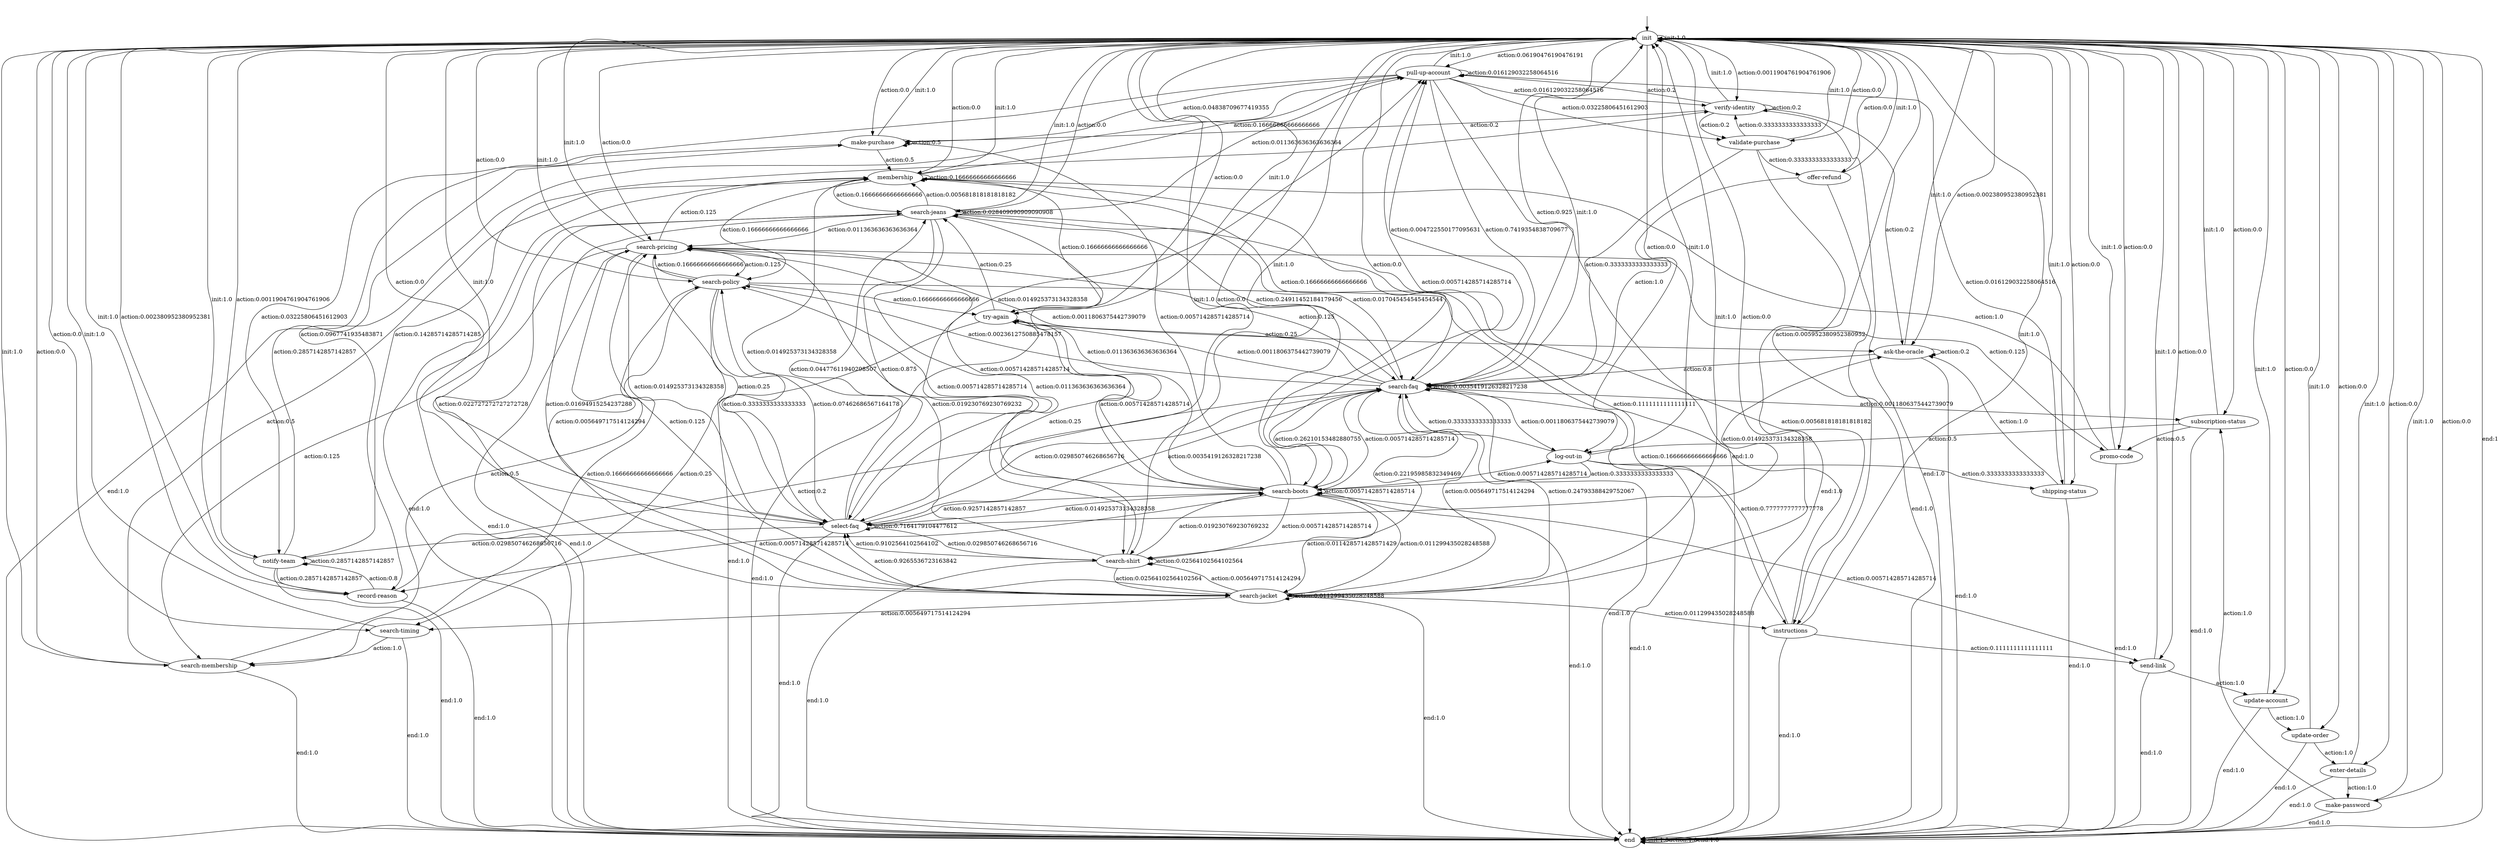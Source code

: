 digraph learned_mdp {
s0 [label="init"];
s1 [label="pull-up-account"];
s2 [label="enter-details"];
s3 [label="verify-identity"];
s4 [label="make-password"];
s5 [label="search-timing"];
s6 [label="search-policy"];
s7 [label="validate-purchase"];
s8 [label="search-faq"];
s9 [label="membership"];
s10 [label="search-boots"];
s11 [label="try-again"];
s12 [label="ask-the-oracle"];
s13 [label="update-order"];
s14 [label="promo-code"];
s15 [label="update-account"];
s16 [label="search-membership"];
s17 [label="make-purchase"];
s18 [label="offer-refund"];
s19 [label="notify-team"];
s20 [label="record-reason"];
s21 [label="search-jeans"];
s22 [label="shipping-status"];
s23 [label="search-shirt"];
s24 [label="instructions"];
s25 [label="search-jacket"];
s26 [label="log-out-in"];
s27 [label="select-faq"];
s28 [label="subscription-status"];
s29 [label="send-link"];
s30 [label="search-pricing"];
s31 [label="end"];
s0 -> s0  [label="init:1.0"];
s0 -> s1  [label="action:0.06190476190476191"];
s0 -> s2  [label="action:0.0"];
s0 -> s3  [label="action:0.0011904761904761906"];
s0 -> s4  [label="action:0.0"];
s0 -> s5  [label="action:0.0"];
s0 -> s6  [label="action:0.0"];
s0 -> s7  [label="action:0.0"];
s0 -> s8  [label="action:0.925"];
s0 -> s9  [label="action:0.0"];
s0 -> s10  [label="action:0.0"];
s0 -> s11  [label="action:0.0"];
s0 -> s12  [label="action:0.002380952380952381"];
s0 -> s13  [label="action:0.0"];
s0 -> s14  [label="action:0.0"];
s0 -> s15  [label="action:0.0"];
s0 -> s16  [label="action:0.0"];
s0 -> s17  [label="action:0.0"];
s0 -> s18  [label="action:0.0"];
s0 -> s19  [label="action:0.0011904761904761906"];
s0 -> s20  [label="action:0.002380952380952381"];
s0 -> s21  [label="action:0.0"];
s0 -> s22  [label="action:0.0"];
s0 -> s23  [label="action:0.0"];
s0 -> s24  [label="action:0.005952380952380952"];
s0 -> s25  [label="action:0.0"];
s0 -> s26  [label="action:0.0"];
s0 -> s27  [label="action:0.0"];
s0 -> s28  [label="action:0.0"];
s0 -> s29  [label="action:0.0"];
s0 -> s30  [label="action:0.0"];
s0 -> s31  [label="end:1"];
s1 -> s0  [label="init:1.0"];
s1 -> s1  [label="action:0.016129032258064516"];
s1 -> s3  [label="action:0.016129032258064516"];
s1 -> s7  [label="action:0.03225806451612903"];
s1 -> s8  [label="action:0.7419354838709677"];
s1 -> s17  [label="action:0.04838709677419355"];
s1 -> s19  [label="action:0.03225806451612903"];
s1 -> s20  [label="action:0.0967741935483871"];
s1 -> s22  [label="action:0.016129032258064516"];
s1 -> s31 [label="end:1.0"];
s2 -> s0  [label="init:1.0"];
s2 -> s4  [label="action:1.0"];
s2 -> s31 [label="end:1.0"];
s3 -> s0  [label="init:1.0"];
s3 -> s1  [label="action:0.2"];
s3 -> s3  [label="action:0.2"];
s3 -> s7  [label="action:0.2"];
s3 -> s12  [label="action:0.2"];
s3 -> s17  [label="action:0.2"];
s3 -> s31 [label="end:1.0"];
s4 -> s0  [label="init:1.0"];
s4 -> s28  [label="action:1.0"];
s4 -> s31 [label="end:1.0"];
s5 -> s0  [label="init:1.0"];
s5 -> s16  [label="action:1.0"];
s5 -> s31 [label="end:1.0"];
s6 -> s0  [label="init:1.0"];
s6 -> s11  [label="action:0.16666666666666666"];
s6 -> s16  [label="action:0.16666666666666666"];
s6 -> s24  [label="action:0.16666666666666666"];
s6 -> s27  [label="action:0.3333333333333333"];
s6 -> s30  [label="action:0.16666666666666666"];
s6 -> s31 [label="end:1.0"];
s7 -> s0  [label="init:1.0"];
s7 -> s3  [label="action:0.3333333333333333"];
s7 -> s8  [label="action:0.3333333333333333"];
s7 -> s18  [label="action:0.3333333333333333"];
s7 -> s31 [label="end:1.0"];
s8 -> s0  [label="init:1.0"];
s8 -> s1  [label="action:0.004722550177095631"];
s8 -> s6  [label="action:0.0023612750885478157"];
s8 -> s8  [label="action:0.0035419126328217238"];
s8 -> s10  [label="action:0.26210153482880755"];
s8 -> s11  [label="action:0.0011806375442739079"];
s8 -> s21  [label="action:0.24911452184179456"];
s8 -> s23  [label="action:0.22195985832349469"];
s8 -> s25  [label="action:0.24793388429752067"];
s8 -> s26  [label="action:0.0011806375442739079"];
s8 -> s27  [label="action:0.0035419126328217238"];
s8 -> s28  [label="action:0.0011806375442739079"];
s8 -> s30  [label="action:0.0011806375442739079"];
s8 -> s31 [label="end:1.0"];
s9 -> s0  [label="init:1.0"];
s9 -> s1  [label="action:0.16666666666666666"];
s9 -> s6  [label="action:0.16666666666666666"];
s9 -> s8  [label="action:0.16666666666666666"];
s9 -> s9  [label="action:0.16666666666666666"];
s9 -> s11  [label="action:0.16666666666666666"];
s9 -> s21  [label="action:0.16666666666666666"];
s9 -> s31 [label="end:1.0"];
s10 -> s0  [label="init:1.0"];
s10 -> s1  [label="action:0.005714285714285714"];
s10 -> s6  [label="action:0.005714285714285714"];
s10 -> s8  [label="action:0.005714285714285714"];
s10 -> s10  [label="action:0.005714285714285714"];
s10 -> s11  [label="action:0.005714285714285714"];
s10 -> s17  [label="action:0.005714285714285714"];
s10 -> s20  [label="action:0.005714285714285714"];
s10 -> s23  [label="action:0.005714285714285714"];
s10 -> s25  [label="action:0.011428571428571429"];
s10 -> s26  [label="action:0.005714285714285714"];
s10 -> s27  [label="action:0.9257142857142857"];
s10 -> s29  [label="action:0.005714285714285714"];
s10 -> s30  [label="action:0.005714285714285714"];
s10 -> s31 [label="end:1.0"];
s11 -> s0  [label="init:1.0"];
s11 -> s5  [label="action:0.25"];
s11 -> s12  [label="action:0.25"];
s11 -> s21  [label="action:0.25"];
s11 -> s27  [label="action:0.25"];
s11 -> s31 [label="end:1.0"];
s12 -> s0  [label="init:1.0"];
s12 -> s8  [label="action:0.8"];
s12 -> s12  [label="action:0.2"];
s12 -> s31 [label="end:1.0"];
s13 -> s0  [label="init:1.0"];
s13 -> s2  [label="action:1.0"];
s13 -> s31 [label="end:1.0"];
s14 -> s0  [label="init:1.0"];
s14 -> s9  [label="action:1.0"];
s14 -> s31 [label="end:1.0"];
s15 -> s0  [label="init:1.0"];
s15 -> s13  [label="action:1.0"];
s15 -> s31 [label="end:1.0"];
s16 -> s0  [label="init:1.0"];
s16 -> s6  [label="action:0.5"];
s16 -> s9  [label="action:0.5"];
s16 -> s31 [label="end:1.0"];
s17 -> s0  [label="init:1.0"];
s17 -> s9  [label="action:0.5"];
s17 -> s17  [label="action:0.5"];
s17 -> s31 [label="end:1.0"];
s18 -> s0  [label="init:1.0"];
s18 -> s8  [label="action:1.0"];
s18 -> s31 [label="end:1.0"];
s19 -> s0  [label="init:1.0"];
s19 -> s3  [label="action:0.14285714285714285"];
s19 -> s17  [label="action:0.2857142857142857"];
s19 -> s19  [label="action:0.2857142857142857"];
s19 -> s20  [label="action:0.2857142857142857"];
s19 -> s31 [label="end:1.0"];
s20 -> s0  [label="init:1.0"];
s20 -> s8  [label="action:0.2"];
s20 -> s19  [label="action:0.8"];
s20 -> s31 [label="end:1.0"];
s21 -> s0  [label="init:1.0"];
s21 -> s1  [label="action:0.011363636363636364"];
s21 -> s8  [label="action:0.017045454545454544"];
s21 -> s9  [label="action:0.005681818181818182"];
s21 -> s10  [label="action:0.011363636363636364"];
s21 -> s21  [label="action:0.028409090909090908"];
s21 -> s23  [label="action:0.011363636363636364"];
s21 -> s24  [label="action:0.005681818181818182"];
s21 -> s25  [label="action:0.022727272727272728"];
s21 -> s27  [label="action:0.875"];
s21 -> s30  [label="action:0.011363636363636364"];
s21 -> s31 [label="end:1.0"];
s22 -> s0  [label="init:1.0"];
s22 -> s12  [label="action:1.0"];
s22 -> s31 [label="end:1.0"];
s23 -> s0  [label="init:1.0"];
s23 -> s10  [label="action:0.019230769230769232"];
s23 -> s23  [label="action:0.02564102564102564"];
s23 -> s25  [label="action:0.02564102564102564"];
s23 -> s27  [label="action:0.9102564102564102"];
s23 -> s30  [label="action:0.019230769230769232"];
s23 -> s31 [label="end:1.0"];
s24 -> s0  [label="init:1.0"];
s24 -> s8  [label="action:0.7777777777777778"];
s24 -> s9  [label="action:0.1111111111111111"];
s24 -> s29  [label="action:0.1111111111111111"];
s24 -> s31 [label="end:1.0"];
s25 -> s0  [label="init:1.0"];
s25 -> s5  [label="action:0.005649717514124294"];
s25 -> s8  [label="action:0.005649717514124294"];
s25 -> s10  [label="action:0.011299435028248588"];
s25 -> s21  [label="action:0.01694915254237288"];
s25 -> s23  [label="action:0.005649717514124294"];
s25 -> s24  [label="action:0.011299435028248588"];
s25 -> s25  [label="action:0.011299435028248588"];
s25 -> s27  [label="action:0.9265536723163842"];
s25 -> s30  [label="action:0.005649717514124294"];
s25 -> s31 [label="end:1.0"];
s26 -> s0  [label="init:1.0"];
s26 -> s8  [label="action:0.3333333333333333"];
s26 -> s10  [label="action:0.3333333333333333"];
s26 -> s22  [label="action:0.3333333333333333"];
s26 -> s31 [label="end:1.0"];
s27 -> s0  [label="init:1.0"];
s27 -> s1  [label="action:0.014925373134328358"];
s27 -> s6  [label="action:0.07462686567164178"];
s27 -> s8  [label="action:0.029850746268656716"];
s27 -> s9  [label="action:0.014925373134328358"];
s27 -> s10  [label="action:0.014925373134328358"];
s27 -> s12  [label="action:0.014925373134328358"];
s27 -> s19  [label="action:0.029850746268656716"];
s27 -> s21  [label="action:0.04477611940298507"];
s27 -> s23  [label="action:0.029850746268656716"];
s27 -> s27  [label="action:0.7164179104477612"];
s27 -> s30  [label="action:0.014925373134328358"];
s27 -> s31 [label="end:1.0"];
s28 -> s0  [label="init:1.0"];
s28 -> s14  [label="action:0.5"];
s28 -> s26  [label="action:0.5"];
s28 -> s31 [label="end:1.0"];
s29 -> s0  [label="init:1.0"];
s29 -> s15  [label="action:1.0"];
s29 -> s31 [label="end:1.0"];
s30 -> s0  [label="init:1.0"];
s30 -> s6  [label="action:0.125"];
s30 -> s8  [label="action:0.125"];
s30 -> s9  [label="action:0.125"];
s30 -> s14  [label="action:0.125"];
s30 -> s16  [label="action:0.125"];
s30 -> s25  [label="action:0.125"];
s30 -> s27  [label="action:0.25"];
s30 -> s31 [label="end:1.0"];
s31 -> s31 [label="init:1.0"];
s31 -> s31  [label="action:1.0"];
s31 -> s31  [label="end:1.0"];
__start0 [label="", shape=none];
__start0 -> s0  [label=""];
}